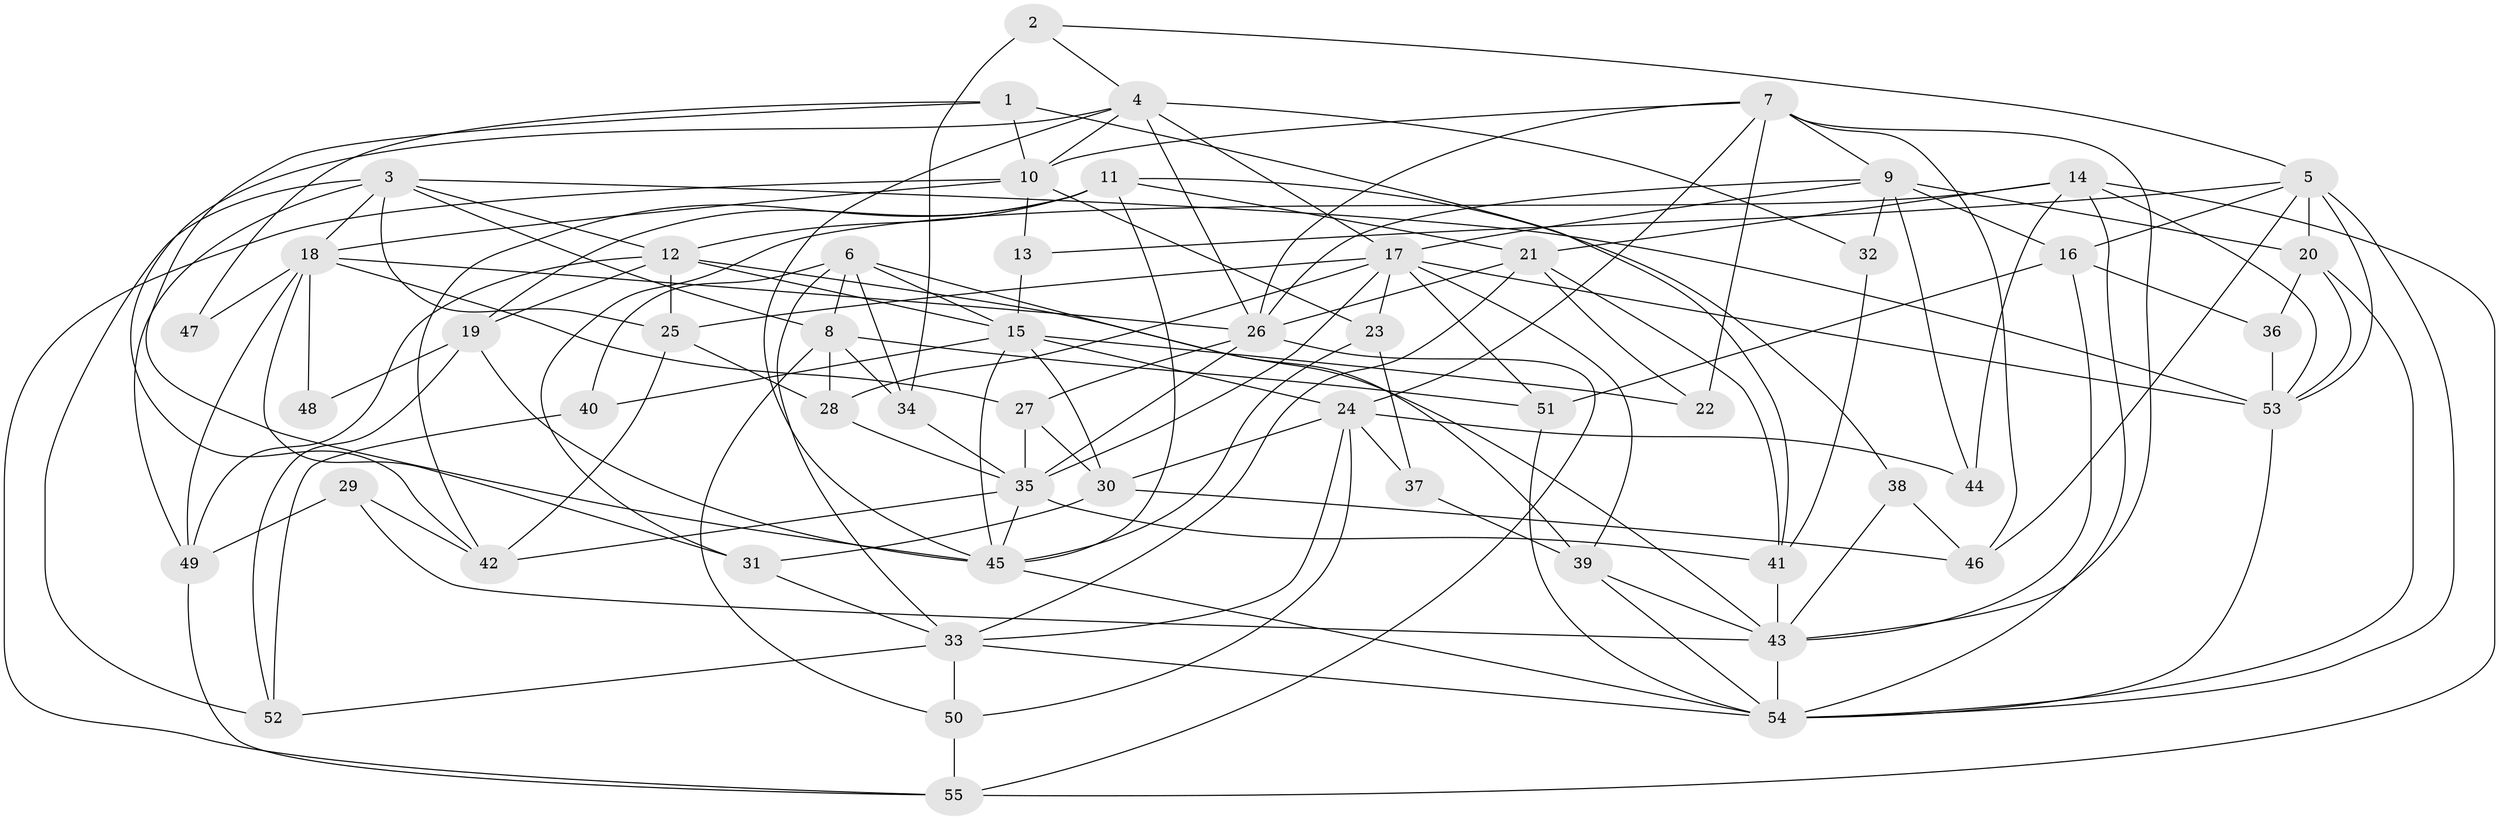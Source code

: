 // original degree distribution, {4: 0.30275229357798167, 6: 0.07339449541284404, 3: 0.3302752293577982, 7: 0.03669724770642202, 5: 0.1559633027522936, 2: 0.08256880733944955, 9: 0.009174311926605505, 8: 0.009174311926605505}
// Generated by graph-tools (version 1.1) at 2025/37/03/04/25 23:37:15]
// undirected, 55 vertices, 145 edges
graph export_dot {
  node [color=gray90,style=filled];
  1;
  2;
  3;
  4;
  5;
  6;
  7;
  8;
  9;
  10;
  11;
  12;
  13;
  14;
  15;
  16;
  17;
  18;
  19;
  20;
  21;
  22;
  23;
  24;
  25;
  26;
  27;
  28;
  29;
  30;
  31;
  32;
  33;
  34;
  35;
  36;
  37;
  38;
  39;
  40;
  41;
  42;
  43;
  44;
  45;
  46;
  47;
  48;
  49;
  50;
  51;
  52;
  53;
  54;
  55;
  1 -- 10 [weight=1.0];
  1 -- 41 [weight=1.0];
  1 -- 45 [weight=1.0];
  1 -- 47 [weight=1.0];
  2 -- 4 [weight=1.0];
  2 -- 5 [weight=1.0];
  2 -- 34 [weight=2.0];
  3 -- 8 [weight=1.0];
  3 -- 12 [weight=1.0];
  3 -- 18 [weight=1.0];
  3 -- 25 [weight=1.0];
  3 -- 49 [weight=1.0];
  3 -- 52 [weight=1.0];
  3 -- 53 [weight=2.0];
  4 -- 10 [weight=1.0];
  4 -- 17 [weight=1.0];
  4 -- 26 [weight=1.0];
  4 -- 32 [weight=2.0];
  4 -- 42 [weight=1.0];
  4 -- 45 [weight=1.0];
  5 -- 13 [weight=1.0];
  5 -- 16 [weight=1.0];
  5 -- 20 [weight=1.0];
  5 -- 46 [weight=1.0];
  5 -- 53 [weight=1.0];
  5 -- 54 [weight=1.0];
  6 -- 8 [weight=1.0];
  6 -- 15 [weight=1.0];
  6 -- 33 [weight=1.0];
  6 -- 34 [weight=1.0];
  6 -- 39 [weight=1.0];
  6 -- 40 [weight=1.0];
  7 -- 9 [weight=1.0];
  7 -- 10 [weight=1.0];
  7 -- 22 [weight=1.0];
  7 -- 24 [weight=1.0];
  7 -- 26 [weight=1.0];
  7 -- 43 [weight=1.0];
  7 -- 46 [weight=1.0];
  8 -- 28 [weight=1.0];
  8 -- 34 [weight=1.0];
  8 -- 50 [weight=1.0];
  8 -- 51 [weight=1.0];
  9 -- 16 [weight=1.0];
  9 -- 17 [weight=1.0];
  9 -- 20 [weight=1.0];
  9 -- 26 [weight=1.0];
  9 -- 32 [weight=1.0];
  9 -- 44 [weight=2.0];
  10 -- 13 [weight=1.0];
  10 -- 18 [weight=1.0];
  10 -- 23 [weight=1.0];
  10 -- 55 [weight=1.0];
  11 -- 12 [weight=1.0];
  11 -- 19 [weight=1.0];
  11 -- 21 [weight=1.0];
  11 -- 38 [weight=1.0];
  11 -- 42 [weight=1.0];
  11 -- 45 [weight=1.0];
  12 -- 15 [weight=1.0];
  12 -- 19 [weight=1.0];
  12 -- 25 [weight=1.0];
  12 -- 43 [weight=1.0];
  12 -- 49 [weight=1.0];
  13 -- 15 [weight=2.0];
  14 -- 21 [weight=1.0];
  14 -- 31 [weight=1.0];
  14 -- 44 [weight=1.0];
  14 -- 53 [weight=1.0];
  14 -- 54 [weight=1.0];
  14 -- 55 [weight=1.0];
  15 -- 22 [weight=3.0];
  15 -- 24 [weight=1.0];
  15 -- 30 [weight=2.0];
  15 -- 40 [weight=3.0];
  15 -- 45 [weight=1.0];
  16 -- 36 [weight=1.0];
  16 -- 43 [weight=1.0];
  16 -- 51 [weight=1.0];
  17 -- 23 [weight=1.0];
  17 -- 25 [weight=1.0];
  17 -- 28 [weight=1.0];
  17 -- 35 [weight=2.0];
  17 -- 39 [weight=1.0];
  17 -- 51 [weight=1.0];
  17 -- 53 [weight=1.0];
  18 -- 26 [weight=1.0];
  18 -- 27 [weight=1.0];
  18 -- 31 [weight=1.0];
  18 -- 47 [weight=2.0];
  18 -- 48 [weight=1.0];
  18 -- 49 [weight=1.0];
  19 -- 45 [weight=1.0];
  19 -- 48 [weight=1.0];
  19 -- 52 [weight=1.0];
  20 -- 36 [weight=1.0];
  20 -- 53 [weight=1.0];
  20 -- 54 [weight=1.0];
  21 -- 22 [weight=1.0];
  21 -- 26 [weight=1.0];
  21 -- 33 [weight=1.0];
  21 -- 41 [weight=1.0];
  23 -- 37 [weight=1.0];
  23 -- 45 [weight=1.0];
  24 -- 30 [weight=1.0];
  24 -- 33 [weight=1.0];
  24 -- 37 [weight=1.0];
  24 -- 44 [weight=1.0];
  24 -- 50 [weight=1.0];
  25 -- 28 [weight=1.0];
  25 -- 42 [weight=1.0];
  26 -- 27 [weight=1.0];
  26 -- 35 [weight=1.0];
  26 -- 55 [weight=1.0];
  27 -- 30 [weight=1.0];
  27 -- 35 [weight=1.0];
  28 -- 35 [weight=1.0];
  29 -- 42 [weight=1.0];
  29 -- 43 [weight=2.0];
  29 -- 49 [weight=2.0];
  30 -- 31 [weight=1.0];
  30 -- 46 [weight=1.0];
  31 -- 33 [weight=1.0];
  32 -- 41 [weight=1.0];
  33 -- 50 [weight=1.0];
  33 -- 52 [weight=1.0];
  33 -- 54 [weight=1.0];
  34 -- 35 [weight=1.0];
  35 -- 41 [weight=1.0];
  35 -- 42 [weight=1.0];
  35 -- 45 [weight=1.0];
  36 -- 53 [weight=2.0];
  37 -- 39 [weight=1.0];
  38 -- 43 [weight=2.0];
  38 -- 46 [weight=1.0];
  39 -- 43 [weight=1.0];
  39 -- 54 [weight=1.0];
  40 -- 52 [weight=1.0];
  41 -- 43 [weight=1.0];
  43 -- 54 [weight=1.0];
  45 -- 54 [weight=1.0];
  49 -- 55 [weight=1.0];
  50 -- 55 [weight=1.0];
  51 -- 54 [weight=1.0];
  53 -- 54 [weight=1.0];
}
